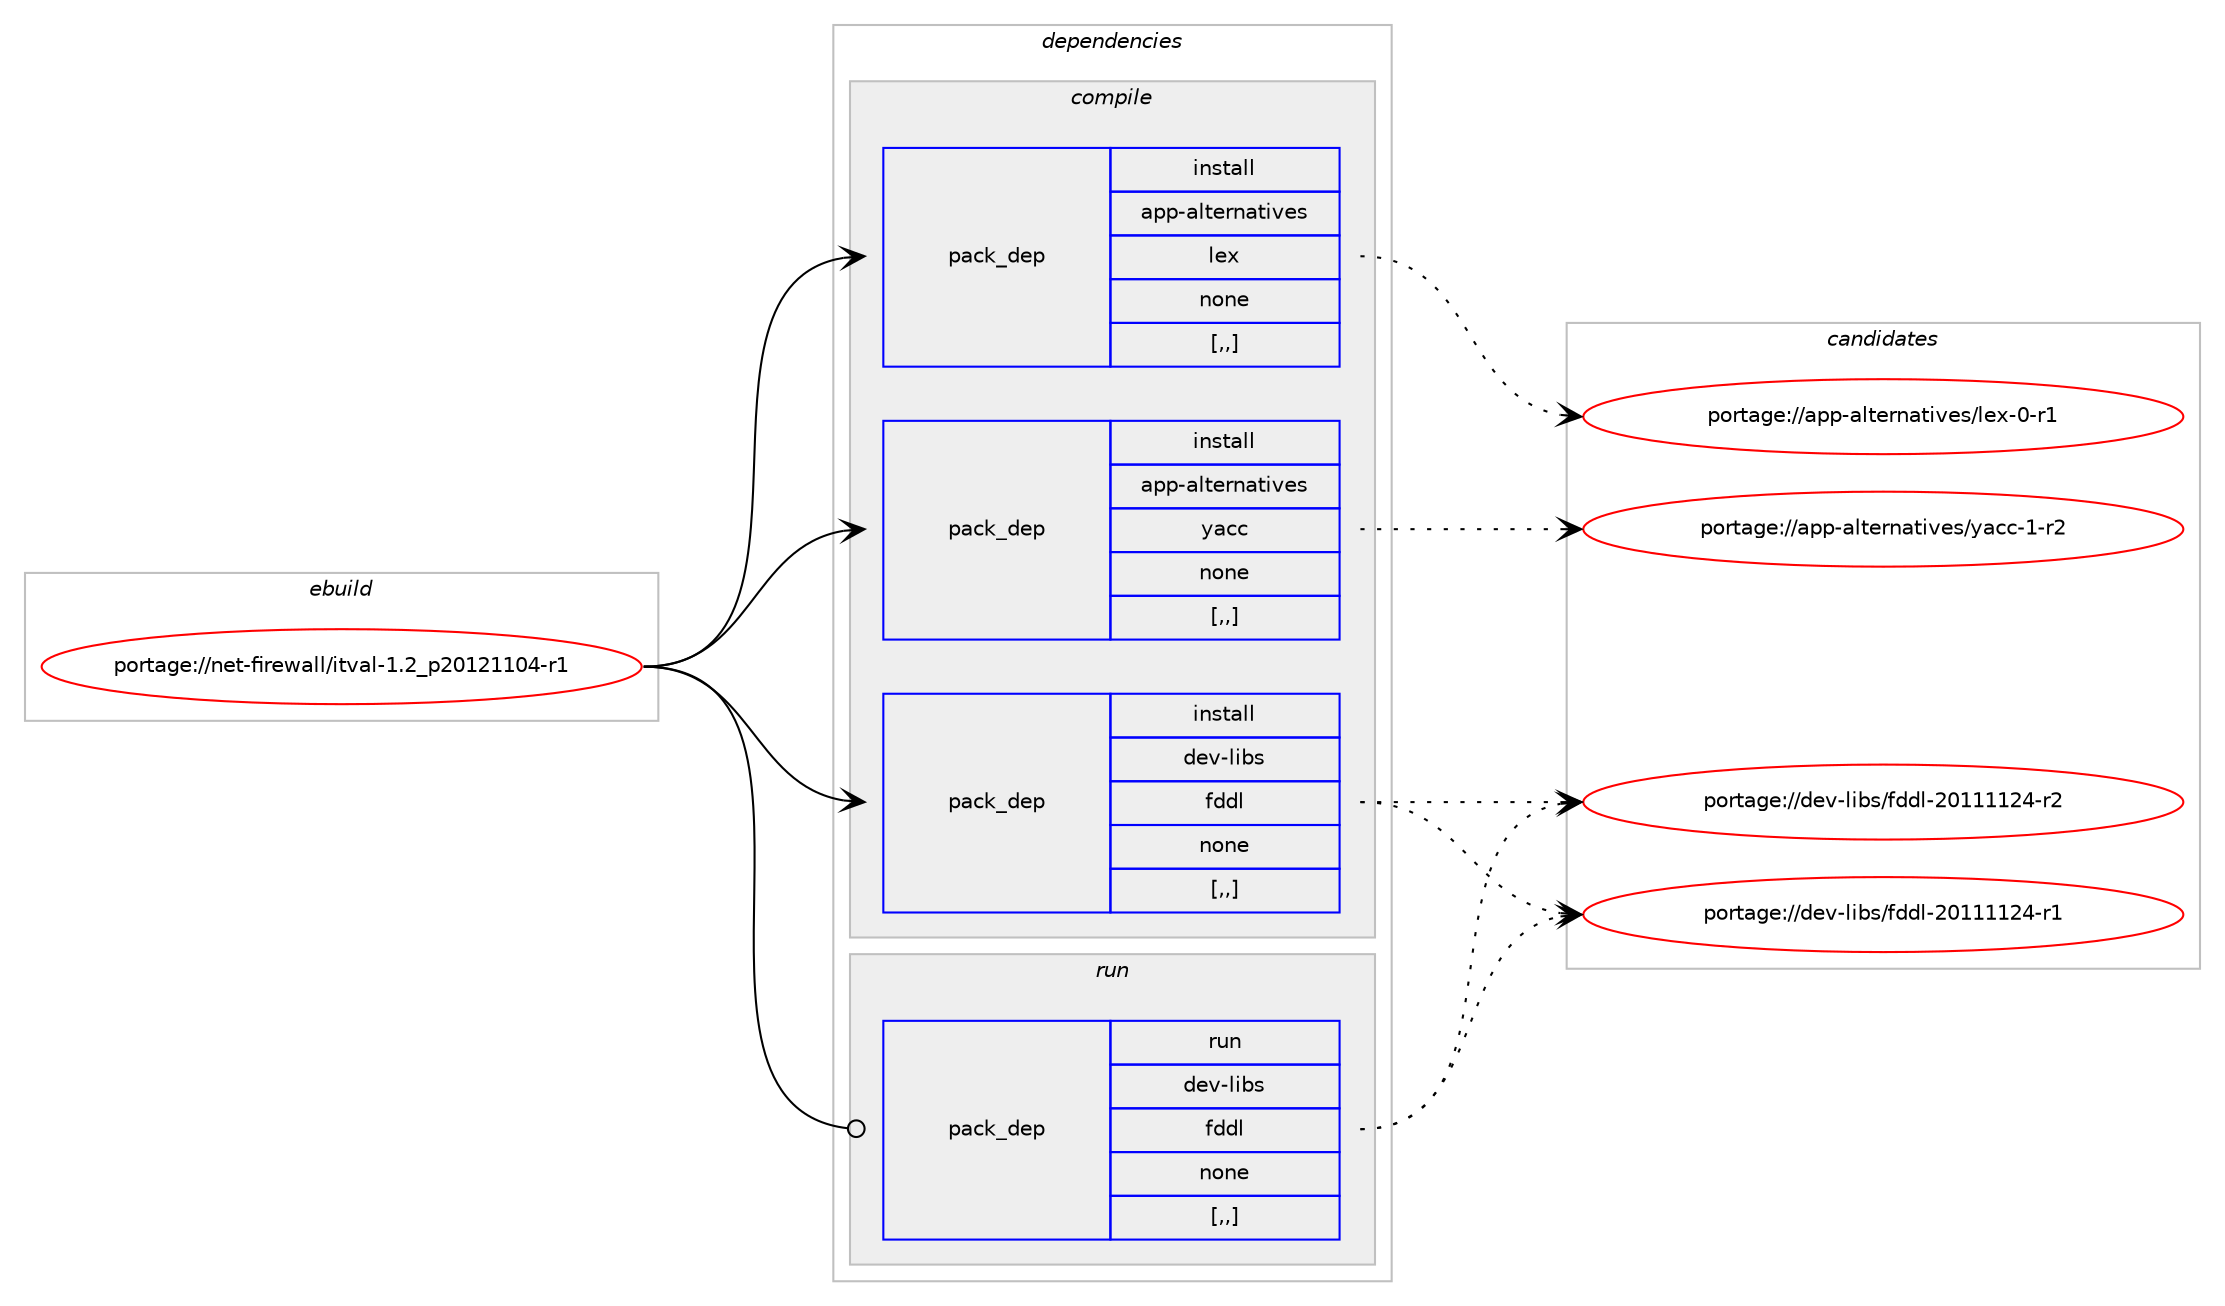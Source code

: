 digraph prolog {

# *************
# Graph options
# *************

newrank=true;
concentrate=true;
compound=true;
graph [rankdir=LR,fontname=Helvetica,fontsize=10,ranksep=1.5];#, ranksep=2.5, nodesep=0.2];
edge  [arrowhead=vee];
node  [fontname=Helvetica,fontsize=10];

# **********
# The ebuild
# **********

subgraph cluster_leftcol {
color=gray;
rank=same;
label=<<i>ebuild</i>>;
id [label="portage://net-firewall/itval-1.2_p20121104-r1", color=red, width=4, href="../net-firewall/itval-1.2_p20121104-r1.svg"];
}

# ****************
# The dependencies
# ****************

subgraph cluster_midcol {
color=gray;
label=<<i>dependencies</i>>;
subgraph cluster_compile {
fillcolor="#eeeeee";
style=filled;
label=<<i>compile</i>>;
subgraph pack252642 {
dependency344813 [label=<<TABLE BORDER="0" CELLBORDER="1" CELLSPACING="0" CELLPADDING="4" WIDTH="220"><TR><TD ROWSPAN="6" CELLPADDING="30">pack_dep</TD></TR><TR><TD WIDTH="110">install</TD></TR><TR><TD>app-alternatives</TD></TR><TR><TD>lex</TD></TR><TR><TD>none</TD></TR><TR><TD>[,,]</TD></TR></TABLE>>, shape=none, color=blue];
}
id:e -> dependency344813:w [weight=20,style="solid",arrowhead="vee"];
subgraph pack252643 {
dependency344814 [label=<<TABLE BORDER="0" CELLBORDER="1" CELLSPACING="0" CELLPADDING="4" WIDTH="220"><TR><TD ROWSPAN="6" CELLPADDING="30">pack_dep</TD></TR><TR><TD WIDTH="110">install</TD></TR><TR><TD>app-alternatives</TD></TR><TR><TD>yacc</TD></TR><TR><TD>none</TD></TR><TR><TD>[,,]</TD></TR></TABLE>>, shape=none, color=blue];
}
id:e -> dependency344814:w [weight=20,style="solid",arrowhead="vee"];
subgraph pack252644 {
dependency344815 [label=<<TABLE BORDER="0" CELLBORDER="1" CELLSPACING="0" CELLPADDING="4" WIDTH="220"><TR><TD ROWSPAN="6" CELLPADDING="30">pack_dep</TD></TR><TR><TD WIDTH="110">install</TD></TR><TR><TD>dev-libs</TD></TR><TR><TD>fddl</TD></TR><TR><TD>none</TD></TR><TR><TD>[,,]</TD></TR></TABLE>>, shape=none, color=blue];
}
id:e -> dependency344815:w [weight=20,style="solid",arrowhead="vee"];
}
subgraph cluster_compileandrun {
fillcolor="#eeeeee";
style=filled;
label=<<i>compile and run</i>>;
}
subgraph cluster_run {
fillcolor="#eeeeee";
style=filled;
label=<<i>run</i>>;
subgraph pack252645 {
dependency344816 [label=<<TABLE BORDER="0" CELLBORDER="1" CELLSPACING="0" CELLPADDING="4" WIDTH="220"><TR><TD ROWSPAN="6" CELLPADDING="30">pack_dep</TD></TR><TR><TD WIDTH="110">run</TD></TR><TR><TD>dev-libs</TD></TR><TR><TD>fddl</TD></TR><TR><TD>none</TD></TR><TR><TD>[,,]</TD></TR></TABLE>>, shape=none, color=blue];
}
id:e -> dependency344816:w [weight=20,style="solid",arrowhead="odot"];
}
}

# **************
# The candidates
# **************

subgraph cluster_choices {
rank=same;
color=gray;
label=<<i>candidates</i>>;

subgraph choice252642 {
color=black;
nodesep=1;
choice971121124597108116101114110971161051181011154710810112045484511449 [label="portage://app-alternatives/lex-0-r1", color=red, width=4,href="../app-alternatives/lex-0-r1.svg"];
dependency344813:e -> choice971121124597108116101114110971161051181011154710810112045484511449:w [style=dotted,weight="100"];
}
subgraph choice252643 {
color=black;
nodesep=1;
choice971121124597108116101114110971161051181011154712197999945494511450 [label="portage://app-alternatives/yacc-1-r2", color=red, width=4,href="../app-alternatives/yacc-1-r2.svg"];
dependency344814:e -> choice971121124597108116101114110971161051181011154712197999945494511450:w [style=dotted,weight="100"];
}
subgraph choice252644 {
color=black;
nodesep=1;
choice1001011184510810598115471021001001084550484949494950524511450 [label="portage://dev-libs/fddl-20111124-r2", color=red, width=4,href="../dev-libs/fddl-20111124-r2.svg"];
choice1001011184510810598115471021001001084550484949494950524511449 [label="portage://dev-libs/fddl-20111124-r1", color=red, width=4,href="../dev-libs/fddl-20111124-r1.svg"];
dependency344815:e -> choice1001011184510810598115471021001001084550484949494950524511450:w [style=dotted,weight="100"];
dependency344815:e -> choice1001011184510810598115471021001001084550484949494950524511449:w [style=dotted,weight="100"];
}
subgraph choice252645 {
color=black;
nodesep=1;
choice1001011184510810598115471021001001084550484949494950524511450 [label="portage://dev-libs/fddl-20111124-r2", color=red, width=4,href="../dev-libs/fddl-20111124-r2.svg"];
choice1001011184510810598115471021001001084550484949494950524511449 [label="portage://dev-libs/fddl-20111124-r1", color=red, width=4,href="../dev-libs/fddl-20111124-r1.svg"];
dependency344816:e -> choice1001011184510810598115471021001001084550484949494950524511450:w [style=dotted,weight="100"];
dependency344816:e -> choice1001011184510810598115471021001001084550484949494950524511449:w [style=dotted,weight="100"];
}
}

}
